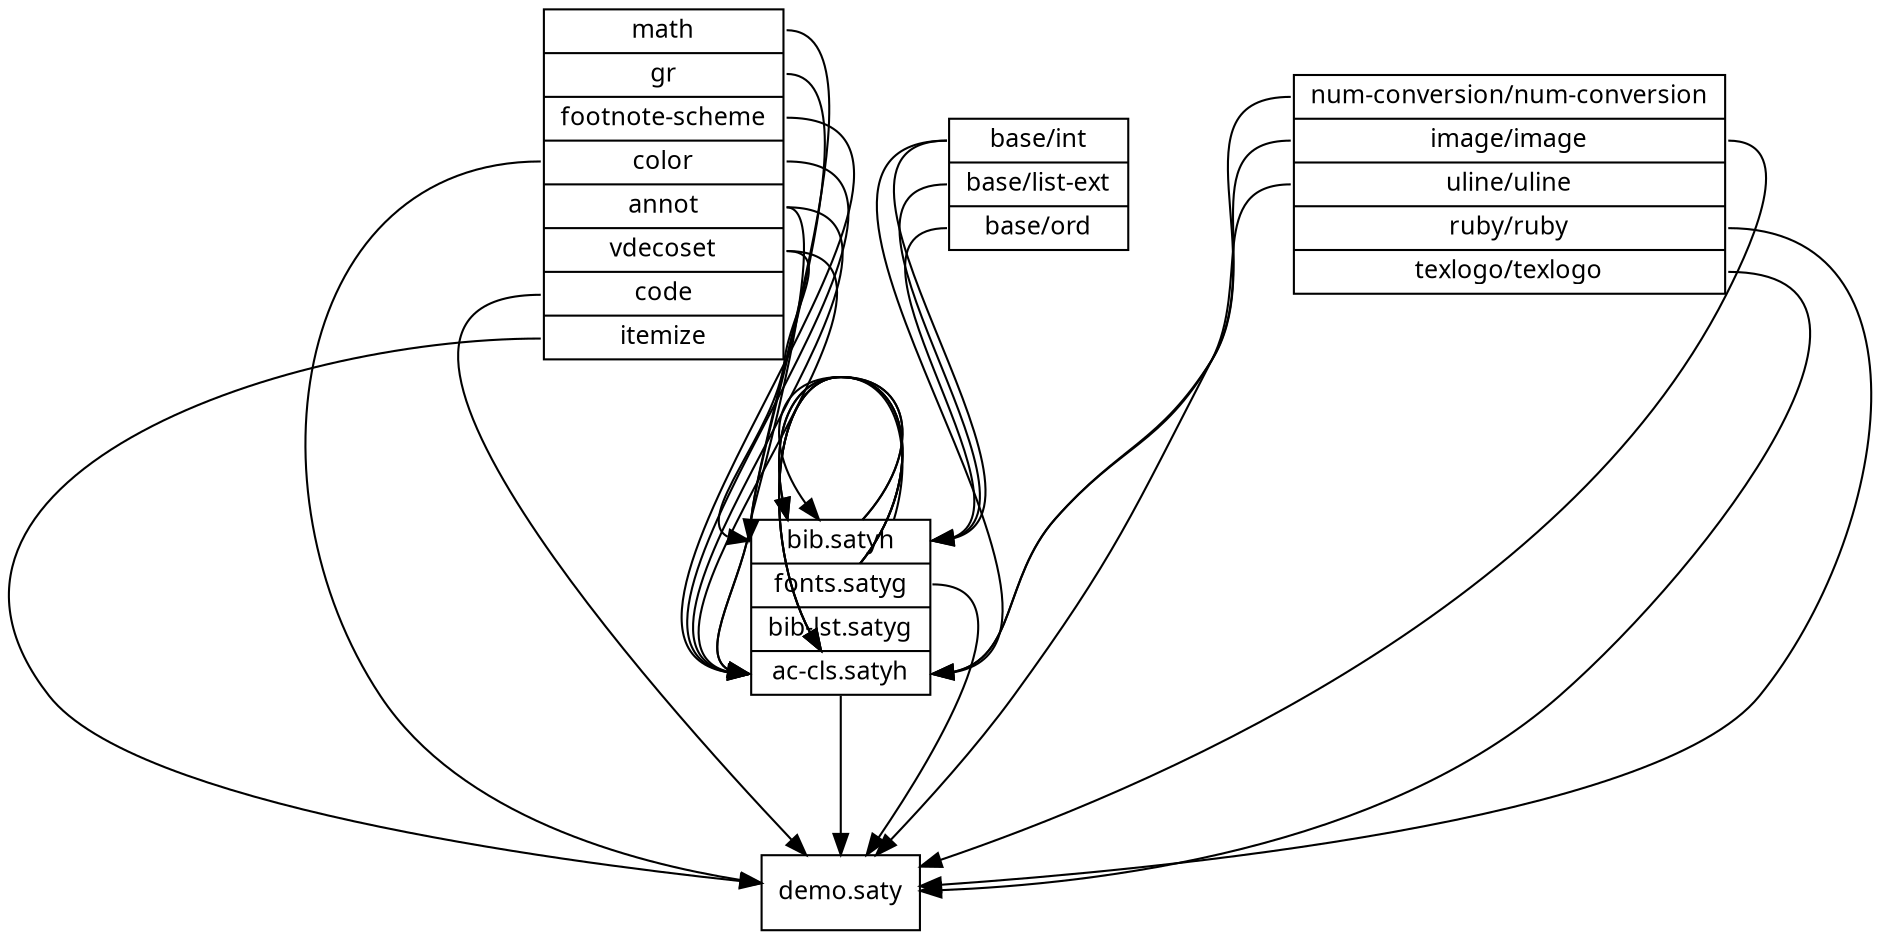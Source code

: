 digraph graphname {
  graph [
    charset = "UTF-8",
    rankdir = TB,
    nodesep = 1.1,
    ranksep = 1.05,
    compound = true
  ];

  node [
    shape = record,
    fontname = "Migu 1M",
    fontsize = 12,
  ];

  std [label = "{<math>math|<gr>gr|<footnotescheme>footnote-scheme|<color>color|<annot>annot|<vdecoset>vdecoset|<code>code|<itemize>itemize}"]
  base [label = "{<int>base/int|<listext>base/list-ext|<ord>base/ord}"]

  import [label = "{<bib>bib.satyh|<fonts>fonts.satyg|<bib-lst>bib-lst.satyg|<accls>ac-cls.satyh}"]

  packages [label = "{<num>num-conversion/num-conversion|<image>image/image|<uline>uline/uline|<ruby>ruby/ruby|<texlogo>texlogo/texlogo}"]

  import:fonts -> import:accls;
  import:bib -> import:accls;
  import:biblst -> import:accls;
  std:math -> import:accls;
  std:gr -> import:accls;
  std:footnotescheme -> import:accls;
  std:color -> import:accls;
  std:annot -> import:accls;
  packages:image -> import:accls;
  std:vdecoset -> import:accls;
  base:int -> import:accls;
  packages:num -> import:accls;


  import:fonts -> import:bib;
  base:listext -> import:bib;
  base:int -> import:bib;
  base:ord -> import:bib;
  std:annot -> import:bib;
  std:vdecoset -> import:bib;


  import:bib -> import:biblst;
  import:fonts -> import:biblst;


  import:accls -> "demo.saty";
  import:fonts -> "demo.saty";
  std:itemize -> "demo.saty";
  std:color -> "demo.saty";
  std:code -> "demo.saty";
  packages:uline -> "demo.saty";
  packages:image -> "demo.saty";
  packages:texlogo -> "demo.saty";
  packages:ruby -> "demo.saty";

}
